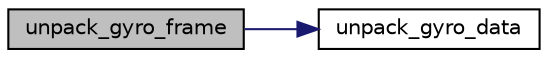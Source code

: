 digraph "unpack_gyro_frame"
{
  edge [fontname="Helvetica",fontsize="10",labelfontname="Helvetica",labelfontsize="10"];
  node [fontname="Helvetica",fontsize="10",shape=record];
  rankdir="LR";
  Node1 [label="unpack_gyro_frame",height=0.2,width=0.4,color="black", fillcolor="grey75", style="filled", fontcolor="black"];
  Node1 -> Node2 [color="midnightblue",fontsize="10",style="solid",fontname="Helvetica"];
  Node2 [label="unpack_gyro_data",height=0.2,width=0.4,color="black", fillcolor="white", style="filled",URL="$bmi160_8c.html#af90d80dd2eb0dcb86f2c96d449a12d94",tooltip="This API is used to parse the gyro data from the FIFO data and store it in the instance of the struct..."];
}
